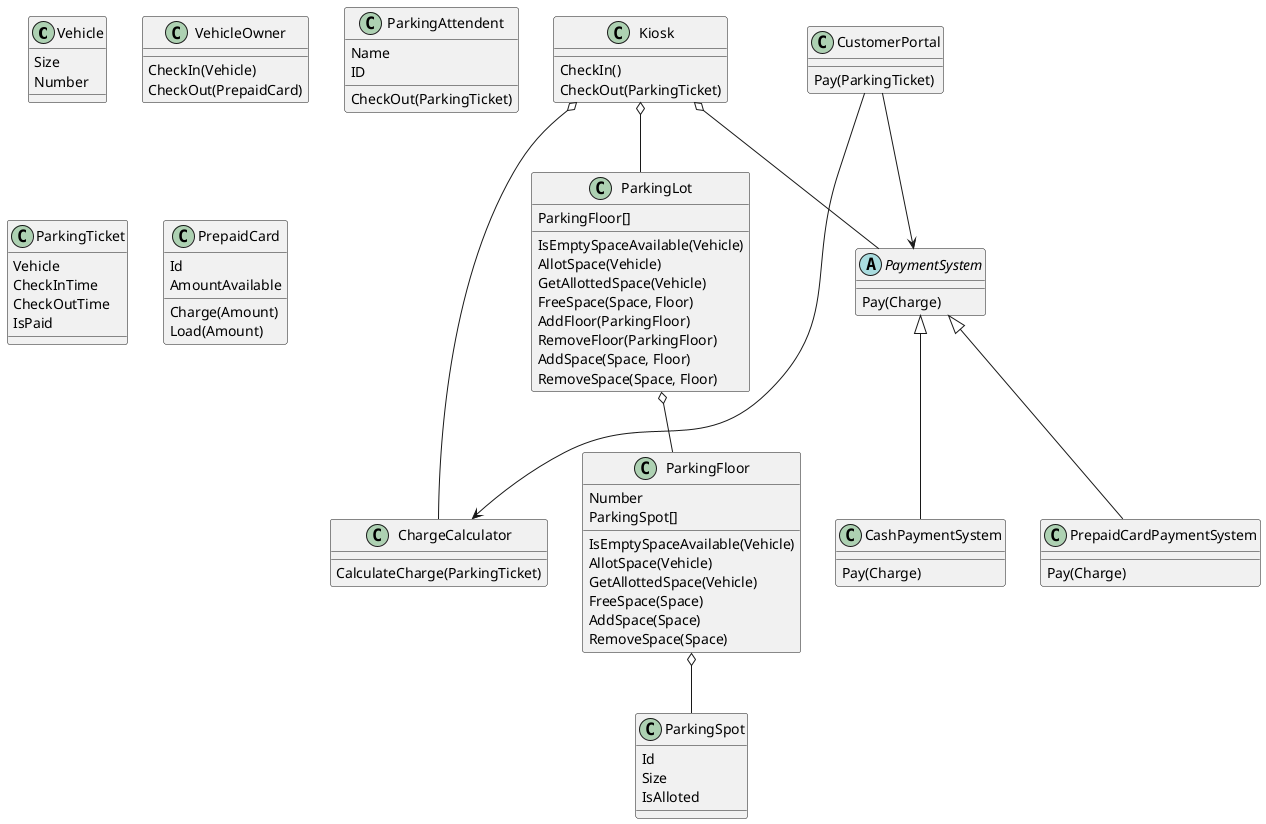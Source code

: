 @startuml parking management system class diagram

class Vehicle {
    Size
    Number
}

class VehicleOwner {
    CheckIn(Vehicle)
    CheckOut(PrepaidCard)
}

class Kiosk {
    CheckIn()
    CheckOut(ParkingTicket)
}

class ParkingAttendent {
    Name
    ID
    CheckOut(ParkingTicket)
}

class ParkingTicket {
    Vehicle
    CheckInTime
    CheckOutTime
    IsPaid
}

class ChargeCalculator {
    CalculateCharge(ParkingTicket)
}

class ParkingLot {
    ParkingFloor[]
    IsEmptySpaceAvailable(Vehicle)
    AllotSpace(Vehicle)
    GetAllottedSpace(Vehicle)
    FreeSpace(Space, Floor)
    AddFloor(ParkingFloor)
    RemoveFloor(ParkingFloor)
    AddSpace(Space, Floor)
    RemoveSpace(Space, Floor)
}

class ParkingFloor {
    Number
    ParkingSpot[]
    IsEmptySpaceAvailable(Vehicle)
    AllotSpace(Vehicle)
    GetAllottedSpace(Vehicle)
    FreeSpace(Space)
    AddSpace(Space)
    RemoveSpace(Space)
}

abstract class PaymentSystem {
    Pay(Charge)
}

class CashPaymentSystem {
    Pay(Charge)
}

class PrepaidCardPaymentSystem {
    Pay(Charge)
}



class ParkingSpot {
    Id
    Size
    IsAlloted
}

class PrepaidCard {
    Id
    AmountAvailable
    Charge(Amount)
    Load(Amount)
}

class CustomerPortal {
    Pay(ParkingTicket)
}

Kiosk o-- PaymentSystem
Kiosk o-- ParkingLot
ParkingLot o-- ParkingFloor
ParkingFloor o-- ParkingSpot
PaymentSystem <|-- CashPaymentSystem
PaymentSystem <|-- PrepaidCardPaymentSystem
Kiosk o--- ChargeCalculator
CustomerPortal --> ChargeCalculator
CustomerPortal --> PaymentSystem

@enduml

@startuml vehicle check in sequence diagram when space available

VehicleOwner -> Kiosk: CheckIn(Vehicle)
Kiosk -> ParkingLot: IsEmptySpaceAvailable(Vehicle)
ParkingLot --> Kiosk: Yes
Kiosk -> ParkingLot: AllotSpace
ParkingLot --> Kiosk: AllottedSpace
Kiosk --> VehicleOwner: ParkingTicket

@enduml

@startuml vehicle checkin sequence diagram with no space available

VehicleOwner -> Kiosk: CheckIn
Kiosk -> ParkingLot: IsEmptySpaceAvailable
ParkingLot --> Kiosk: NoSpaceAvailable
Kiosk --> VehicleOwner: NoSpaceAvailable

@enduml

@startuml Sequence diagram - Vehicle checkout

VehicleOwner -> Kiosk: CheckOut(ParkingTicket,PrepaidCard)
Kiosk -> ChargeCalculator: CalculateCharge(ParkingTicket)
ChargeCalculator -> ChargeCalculator: Calculate(ParkingTicket)
ChargeCalculator --> Kiosk: Charge
Kiosk -> PaymentSystem: Pay(PrepaidCharge)
PaymentSystem --> Kiosk: Success
Kiosk -> ParkingLot: FreeSpace(Space)
ParkingLot --> Kiosk: FreedSpace
Kiosk -> VehicleOwner: Success

@enduml
